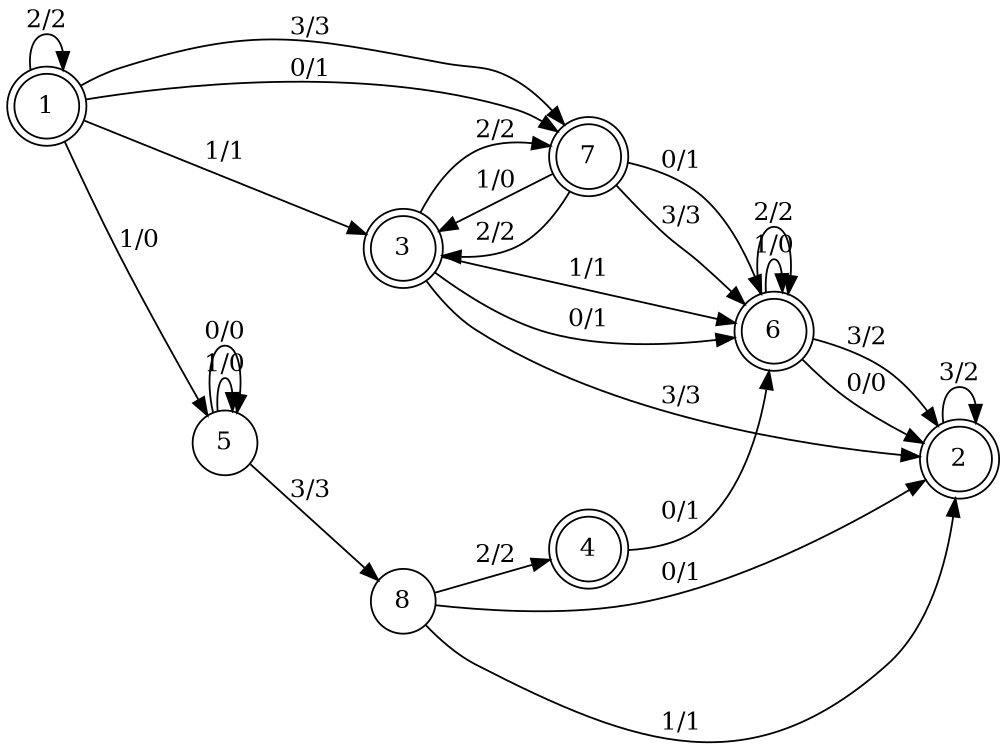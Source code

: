 digraph finite_state_machine {
rankdir=LR;
size="8,5"
node [shape = doublecircle]; 1 2 3 4 6 7 ;
node [shape = circle];
1 -> 1 [ label = "2/2" ];
1 -> 3 [ label = "1/1" ];
1 -> 5 [ label = "1/0" ];
1 -> 7 [ label = "0/1" ];
1 -> 7 [ label = "3/3" ];
2 -> 2 [ label = "3/2" ];
3 -> 2 [ label = "3/3" ];
3 -> 6 [ label = "1/1" ];
3 -> 6 [ label = "0/1" ];
3 -> 7 [ label = "2/2" ];
4 -> 6 [ label = "0/1" ];
5 -> 5 [ label = "1/0" ];
5 -> 5 [ label = "0/0" ];
5 -> 8 [ label = "3/3" ];
6 -> 2 [ label = "0/0" ];
6 -> 2 [ label = "3/2" ];
6 -> 6 [ label = "1/0" ];
6 -> 6 [ label = "2/2" ];
7 -> 3 [ label = "1/0" ];
7 -> 3 [ label = "2/2" ];
7 -> 6 [ label = "0/1" ];
7 -> 6 [ label = "3/3" ];
8 -> 2 [ label = "1/1" ];
8 -> 2 [ label = "0/1" ];
8 -> 4 [ label = "2/2" ];
}